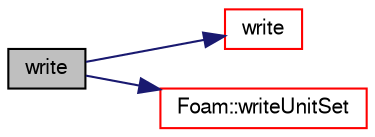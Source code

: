digraph "write"
{
  bgcolor="transparent";
  edge [fontname="FreeSans",fontsize="10",labelfontname="FreeSans",labelfontsize="10"];
  node [fontname="FreeSans",fontsize="10",shape=record];
  rankdir="LR";
  Node2073 [label="write",height=0.2,width=0.4,color="black", fillcolor="grey75", style="filled", fontcolor="black"];
  Node2073 -> Node2074 [color="midnightblue",fontsize="10",style="solid",fontname="FreeSans"];
  Node2074 [label="write",height=0.2,width=0.4,color="red",URL="$a26370.html#affe73e770350e3df39b9ad05ea58da0e",tooltip="Write using provided units. "];
  Node2073 -> Node2394 [color="midnightblue",fontsize="10",style="solid",fontname="FreeSans"];
  Node2394 [label="Foam::writeUnitSet",height=0.2,width=0.4,color="red",URL="$a21124.html#aae7ac4176d791b3e835562c8f33b9b3e",tooltip="Set of units. "];
}
